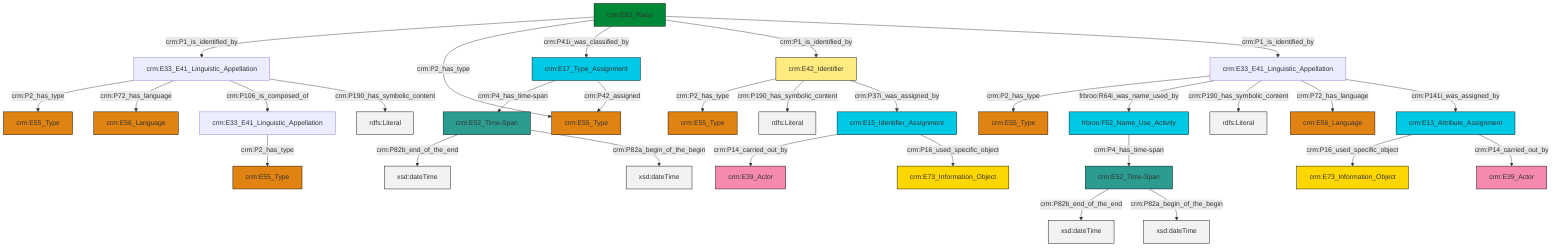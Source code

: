 graph TD
classDef Literal fill:#f2f2f2,stroke:#000000;
classDef CRM_Entity fill:#FFFFFF,stroke:#000000;
classDef Temporal_Entity fill:#00C9E6, stroke:#000000;
classDef Type fill:#E18312, stroke:#000000;
classDef Time-Span fill:#2C9C91, stroke:#000000;
classDef Appellation fill:#FFEB7F, stroke:#000000;
classDef Place fill:#008836, stroke:#000000;
classDef Persistent_Item fill:#B266B2, stroke:#000000;
classDef Conceptual_Object fill:#FFD700, stroke:#000000;
classDef Physical_Thing fill:#D2B48C, stroke:#000000;
classDef Actor fill:#f58aad, stroke:#000000;
classDef PC_Classes fill:#4ce600, stroke:#000000;
classDef Multi fill:#cccccc,stroke:#000000;

0["crm:E52_Time-Span"]:::Time-Span -->|crm:P82b_end_of_the_end| 1[xsd:dateTime]:::Literal
2["crm:E33_E41_Linguistic_Appellation"]:::Default -->|crm:P2_has_type| 3["crm:E55_Type"]:::Type
2["crm:E33_E41_Linguistic_Appellation"]:::Default -->|frbroo:R64i_was_name_used_by| 8["frbroo:F52_Name_Use_Activity"]:::Temporal_Entity
9["crm:E17_Type_Assignment"]:::Temporal_Entity -->|crm:P4_has_time-span| 0["crm:E52_Time-Span"]:::Time-Span
2["crm:E33_E41_Linguistic_Appellation"]:::Default -->|crm:P190_has_symbolic_content| 10[rdfs:Literal]:::Literal
21["crm:E13_Attribute_Assignment"]:::Temporal_Entity -->|crm:P16_used_specific_object| 22["crm:E73_Information_Object"]:::Conceptual_Object
19["crm:E42_Identifier"]:::Appellation -->|crm:P2_has_type| 23["crm:E55_Type"]:::Type
19["crm:E42_Identifier"]:::Appellation -->|crm:P190_has_symbolic_content| 24[rdfs:Literal]:::Literal
25["crm:E33_E41_Linguistic_Appellation"]:::Default -->|crm:P2_has_type| 12["crm:E55_Type"]:::Type
25["crm:E33_E41_Linguistic_Appellation"]:::Default -->|crm:P72_has_language| 26["crm:E56_Language"]:::Type
2["crm:E33_E41_Linguistic_Appellation"]:::Default -->|crm:P72_has_language| 30["crm:E56_Language"]:::Type
4["crm:E52_Time-Span"]:::Time-Span -->|crm:P82b_end_of_the_end| 31[xsd:dateTime]:::Literal
35["crm:E53_Place"]:::Place -->|crm:P1_is_identified_by| 25["crm:E33_E41_Linguistic_Appellation"]:::Default
35["crm:E53_Place"]:::Place -->|crm:P2_has_type| 36["crm:E55_Type"]:::Type
4["crm:E52_Time-Span"]:::Time-Span -->|crm:P82a_begin_of_the_begin| 37[xsd:dateTime]:::Literal
25["crm:E33_E41_Linguistic_Appellation"]:::Default -->|crm:P106_is_composed_of| 15["crm:E33_E41_Linguistic_Appellation"]:::Default
15["crm:E33_E41_Linguistic_Appellation"]:::Default -->|crm:P2_has_type| 33["crm:E55_Type"]:::Type
35["crm:E53_Place"]:::Place -->|crm:P41i_was_classified_by| 9["crm:E17_Type_Assignment"]:::Temporal_Entity
8["frbroo:F52_Name_Use_Activity"]:::Temporal_Entity -->|crm:P4_has_time-span| 4["crm:E52_Time-Span"]:::Time-Span
6["crm:E15_Identifier_Assignment"]:::Temporal_Entity -->|crm:P14_carried_out_by| 41["crm:E39_Actor"]:::Actor
35["crm:E53_Place"]:::Place -->|crm:P1_is_identified_by| 19["crm:E42_Identifier"]:::Appellation
2["crm:E33_E41_Linguistic_Appellation"]:::Default -->|crm:P141i_was_assigned_by| 21["crm:E13_Attribute_Assignment"]:::Temporal_Entity
0["crm:E52_Time-Span"]:::Time-Span -->|crm:P82a_begin_of_the_begin| 44[xsd:dateTime]:::Literal
9["crm:E17_Type_Assignment"]:::Temporal_Entity -->|crm:P42_assigned| 36["crm:E55_Type"]:::Type
19["crm:E42_Identifier"]:::Appellation -->|crm:P37i_was_assigned_by| 6["crm:E15_Identifier_Assignment"]:::Temporal_Entity
25["crm:E33_E41_Linguistic_Appellation"]:::Default -->|crm:P190_has_symbolic_content| 46[rdfs:Literal]:::Literal
21["crm:E13_Attribute_Assignment"]:::Temporal_Entity -->|crm:P14_carried_out_by| 17["crm:E39_Actor"]:::Actor
35["crm:E53_Place"]:::Place -->|crm:P1_is_identified_by| 2["crm:E33_E41_Linguistic_Appellation"]:::Default
6["crm:E15_Identifier_Assignment"]:::Temporal_Entity -->|crm:P16_used_specific_object| 28["crm:E73_Information_Object"]:::Conceptual_Object